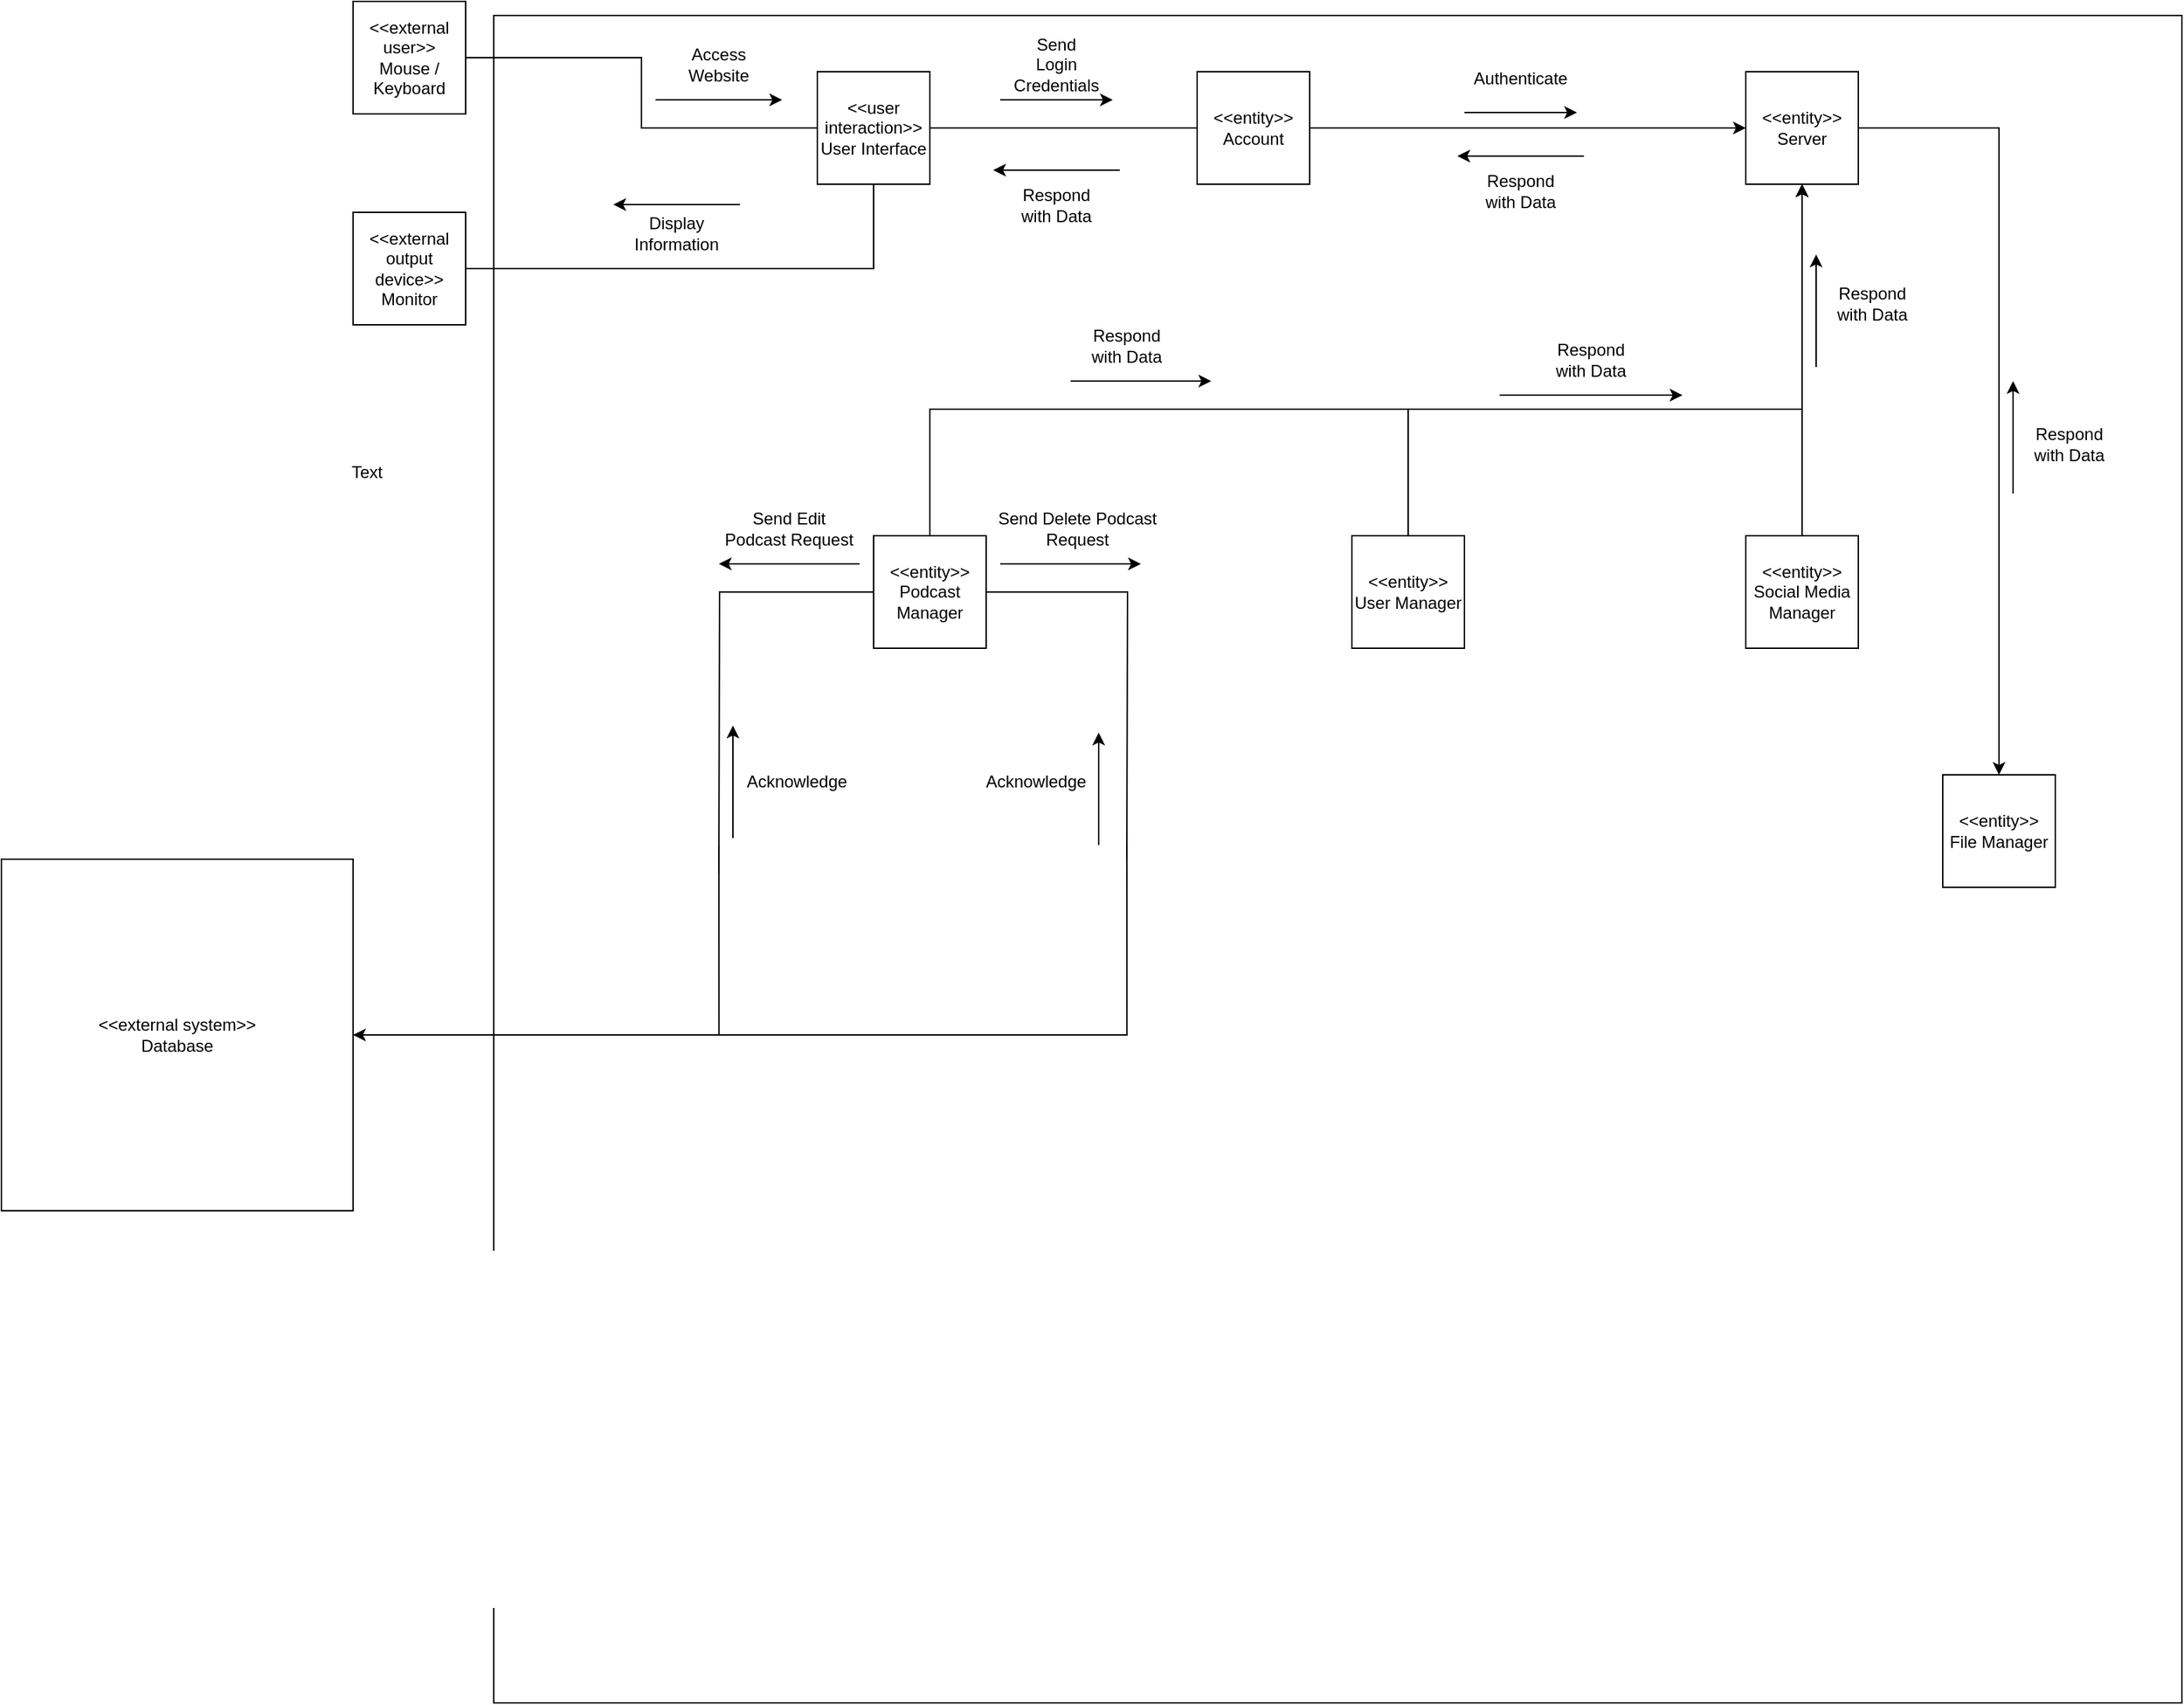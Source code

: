 <mxfile version="22.0.2" type="device">
  <diagram name="Page-1" id="6WJERZKRpdv4S6RsFoXy">
    <mxGraphModel dx="1941" dy="638" grid="1" gridSize="10" guides="1" tooltips="1" connect="1" arrows="1" fold="1" page="1" pageScale="1" pageWidth="850" pageHeight="1100" math="0" shadow="0">
      <root>
        <mxCell id="0" />
        <mxCell id="1" parent="0" />
        <mxCell id="8paL_Bh5cU5GlHEFZkek-1" value="" style="whiteSpace=wrap;html=1;aspect=fixed;" vertex="1" parent="1">
          <mxGeometry x="90" y="130" width="1200" height="1200" as="geometry" />
        </mxCell>
        <mxCell id="8paL_Bh5cU5GlHEFZkek-6" style="edgeStyle=orthogonalEdgeStyle;rounded=0;orthogonalLoop=1;jettySize=auto;html=1;entryX=0;entryY=0.5;entryDx=0;entryDy=0;endArrow=none;endFill=0;" edge="1" parent="1" source="8paL_Bh5cU5GlHEFZkek-3" target="8paL_Bh5cU5GlHEFZkek-5">
          <mxGeometry relative="1" as="geometry" />
        </mxCell>
        <mxCell id="8paL_Bh5cU5GlHEFZkek-3" value="&amp;lt;&amp;lt;external user&amp;gt;&amp;gt;&lt;br&gt;Mouse / Keyboard" style="whiteSpace=wrap;html=1;aspect=fixed;" vertex="1" parent="1">
          <mxGeometry x="-10" y="120" width="80" height="80" as="geometry" />
        </mxCell>
        <mxCell id="8paL_Bh5cU5GlHEFZkek-4" value="&amp;lt;&amp;lt;external output device&amp;gt;&amp;gt;&lt;br&gt;Monitor" style="whiteSpace=wrap;html=1;aspect=fixed;" vertex="1" parent="1">
          <mxGeometry x="-10" y="270" width="80" height="80" as="geometry" />
        </mxCell>
        <mxCell id="8paL_Bh5cU5GlHEFZkek-7" style="edgeStyle=orthogonalEdgeStyle;rounded=0;orthogonalLoop=1;jettySize=auto;html=1;entryX=1;entryY=0.5;entryDx=0;entryDy=0;endArrow=none;endFill=0;" edge="1" parent="1" source="8paL_Bh5cU5GlHEFZkek-5" target="8paL_Bh5cU5GlHEFZkek-4">
          <mxGeometry relative="1" as="geometry">
            <Array as="points">
              <mxPoint x="360" y="310" />
            </Array>
          </mxGeometry>
        </mxCell>
        <mxCell id="8paL_Bh5cU5GlHEFZkek-14" style="edgeStyle=orthogonalEdgeStyle;rounded=0;orthogonalLoop=1;jettySize=auto;html=1;entryX=0;entryY=0.5;entryDx=0;entryDy=0;endArrow=none;endFill=0;" edge="1" parent="1" source="8paL_Bh5cU5GlHEFZkek-5" target="8paL_Bh5cU5GlHEFZkek-13">
          <mxGeometry relative="1" as="geometry" />
        </mxCell>
        <mxCell id="8paL_Bh5cU5GlHEFZkek-5" value="&amp;lt;&amp;lt;user interaction&amp;gt;&amp;gt;&lt;br&gt;User Interface" style="whiteSpace=wrap;html=1;aspect=fixed;" vertex="1" parent="1">
          <mxGeometry x="320" y="170" width="80" height="80" as="geometry" />
        </mxCell>
        <mxCell id="8paL_Bh5cU5GlHEFZkek-10" value="Display Information" style="text;html=1;strokeColor=none;fillColor=none;align=center;verticalAlign=middle;whiteSpace=wrap;rounded=0;" vertex="1" parent="1">
          <mxGeometry x="190" y="270" width="60" height="30" as="geometry" />
        </mxCell>
        <mxCell id="8paL_Bh5cU5GlHEFZkek-11" value="Access Website" style="text;html=1;strokeColor=none;fillColor=none;align=center;verticalAlign=middle;whiteSpace=wrap;rounded=0;" vertex="1" parent="1">
          <mxGeometry x="220" y="150" width="60" height="30" as="geometry" />
        </mxCell>
        <mxCell id="8paL_Bh5cU5GlHEFZkek-13" value="&amp;lt;&amp;lt;entity&amp;gt;&amp;gt;&lt;br&gt;Account" style="whiteSpace=wrap;html=1;aspect=fixed;" vertex="1" parent="1">
          <mxGeometry x="590" y="170" width="80" height="80" as="geometry" />
        </mxCell>
        <mxCell id="8paL_Bh5cU5GlHEFZkek-15" value="" style="endArrow=classic;html=1;rounded=0;" edge="1" parent="1">
          <mxGeometry width="50" height="50" relative="1" as="geometry">
            <mxPoint x="450" y="190" as="sourcePoint" />
            <mxPoint x="530" y="190" as="targetPoint" />
          </mxGeometry>
        </mxCell>
        <mxCell id="8paL_Bh5cU5GlHEFZkek-17" value="Send Login Credentials" style="text;html=1;strokeColor=none;fillColor=none;align=center;verticalAlign=middle;whiteSpace=wrap;rounded=0;" vertex="1" parent="1">
          <mxGeometry x="460" y="150" width="60" height="30" as="geometry" />
        </mxCell>
        <mxCell id="8paL_Bh5cU5GlHEFZkek-18" value="Respond with Data" style="text;html=1;strokeColor=none;fillColor=none;align=center;verticalAlign=middle;whiteSpace=wrap;rounded=0;" vertex="1" parent="1">
          <mxGeometry x="460" y="250" width="60" height="30" as="geometry" />
        </mxCell>
        <mxCell id="8paL_Bh5cU5GlHEFZkek-19" value="" style="endArrow=classic;html=1;rounded=0;" edge="1" parent="1">
          <mxGeometry width="50" height="50" relative="1" as="geometry">
            <mxPoint x="535" y="240" as="sourcePoint" />
            <mxPoint x="445" y="240" as="targetPoint" />
            <Array as="points">
              <mxPoint x="515" y="240" />
            </Array>
          </mxGeometry>
        </mxCell>
        <mxCell id="8paL_Bh5cU5GlHEFZkek-23" value="" style="endArrow=classic;html=1;rounded=0;" edge="1" parent="1">
          <mxGeometry width="50" height="50" relative="1" as="geometry">
            <mxPoint x="265" y="264.5" as="sourcePoint" />
            <mxPoint x="175" y="264.5" as="targetPoint" />
            <Array as="points">
              <mxPoint x="245" y="264.5" />
            </Array>
          </mxGeometry>
        </mxCell>
        <mxCell id="8paL_Bh5cU5GlHEFZkek-24" value="" style="endArrow=classic;html=1;rounded=0;" edge="1" parent="1">
          <mxGeometry width="50" height="50" relative="1" as="geometry">
            <mxPoint x="225" y="190" as="sourcePoint" />
            <mxPoint x="295" y="190" as="targetPoint" />
            <Array as="points">
              <mxPoint x="205" y="190" />
            </Array>
          </mxGeometry>
        </mxCell>
        <mxCell id="8paL_Bh5cU5GlHEFZkek-25" style="edgeStyle=orthogonalEdgeStyle;rounded=0;orthogonalLoop=1;jettySize=auto;html=1;" edge="1" parent="1" source="8paL_Bh5cU5GlHEFZkek-13" target="8paL_Bh5cU5GlHEFZkek-26">
          <mxGeometry relative="1" as="geometry" />
        </mxCell>
        <mxCell id="8paL_Bh5cU5GlHEFZkek-64" style="edgeStyle=orthogonalEdgeStyle;rounded=0;orthogonalLoop=1;jettySize=auto;html=1;entryX=0.5;entryY=0;entryDx=0;entryDy=0;" edge="1" parent="1" source="8paL_Bh5cU5GlHEFZkek-26" target="8paL_Bh5cU5GlHEFZkek-62">
          <mxGeometry relative="1" as="geometry" />
        </mxCell>
        <mxCell id="8paL_Bh5cU5GlHEFZkek-26" value="&amp;lt;&amp;lt;entity&amp;gt;&amp;gt;&lt;br&gt;Server" style="whiteSpace=wrap;html=1;aspect=fixed;" vertex="1" parent="1">
          <mxGeometry x="980" y="170" width="80" height="80" as="geometry" />
        </mxCell>
        <mxCell id="8paL_Bh5cU5GlHEFZkek-28" value="" style="endArrow=classic;html=1;rounded=0;" edge="1" parent="1">
          <mxGeometry width="50" height="50" relative="1" as="geometry">
            <mxPoint x="780" y="199" as="sourcePoint" />
            <mxPoint x="860" y="199" as="targetPoint" />
          </mxGeometry>
        </mxCell>
        <mxCell id="8paL_Bh5cU5GlHEFZkek-29" value="Authenticate" style="text;html=1;strokeColor=none;fillColor=none;align=center;verticalAlign=middle;whiteSpace=wrap;rounded=0;" vertex="1" parent="1">
          <mxGeometry x="790" y="160" width="60" height="30" as="geometry" />
        </mxCell>
        <mxCell id="8paL_Bh5cU5GlHEFZkek-30" value="Respond with Data" style="text;html=1;strokeColor=none;fillColor=none;align=center;verticalAlign=middle;whiteSpace=wrap;rounded=0;" vertex="1" parent="1">
          <mxGeometry x="790" y="240" width="60" height="30" as="geometry" />
        </mxCell>
        <mxCell id="8paL_Bh5cU5GlHEFZkek-31" value="" style="endArrow=classic;html=1;rounded=0;" edge="1" parent="1">
          <mxGeometry width="50" height="50" relative="1" as="geometry">
            <mxPoint x="865" y="230" as="sourcePoint" />
            <mxPoint x="775" y="230" as="targetPoint" />
            <Array as="points">
              <mxPoint x="845" y="230" />
            </Array>
          </mxGeometry>
        </mxCell>
        <mxCell id="8paL_Bh5cU5GlHEFZkek-35" style="edgeStyle=orthogonalEdgeStyle;rounded=0;orthogonalLoop=1;jettySize=auto;html=1;entryX=0.5;entryY=1;entryDx=0;entryDy=0;" edge="1" parent="1" source="8paL_Bh5cU5GlHEFZkek-32" target="8paL_Bh5cU5GlHEFZkek-26">
          <mxGeometry relative="1" as="geometry">
            <Array as="points">
              <mxPoint x="400" y="410" />
              <mxPoint x="1020" y="410" />
            </Array>
          </mxGeometry>
        </mxCell>
        <mxCell id="8paL_Bh5cU5GlHEFZkek-52" style="edgeStyle=orthogonalEdgeStyle;rounded=0;orthogonalLoop=1;jettySize=auto;html=1;endArrow=none;endFill=0;" edge="1" parent="1" source="8paL_Bh5cU5GlHEFZkek-32">
          <mxGeometry relative="1" as="geometry">
            <mxPoint x="540" y="730" as="targetPoint" />
          </mxGeometry>
        </mxCell>
        <mxCell id="8paL_Bh5cU5GlHEFZkek-54" style="edgeStyle=orthogonalEdgeStyle;rounded=0;orthogonalLoop=1;jettySize=auto;html=1;endArrow=none;endFill=0;" edge="1" parent="1" source="8paL_Bh5cU5GlHEFZkek-32">
          <mxGeometry relative="1" as="geometry">
            <mxPoint x="250" y="740" as="targetPoint" />
          </mxGeometry>
        </mxCell>
        <mxCell id="8paL_Bh5cU5GlHEFZkek-32" value="&amp;lt;&amp;lt;entity&amp;gt;&amp;gt;&lt;br&gt;Podcast Manager" style="whiteSpace=wrap;html=1;aspect=fixed;" vertex="1" parent="1">
          <mxGeometry x="360" y="500" width="80" height="80" as="geometry" />
        </mxCell>
        <mxCell id="8paL_Bh5cU5GlHEFZkek-36" style="edgeStyle=orthogonalEdgeStyle;rounded=0;orthogonalLoop=1;jettySize=auto;html=1;entryX=0.5;entryY=1;entryDx=0;entryDy=0;" edge="1" parent="1" source="8paL_Bh5cU5GlHEFZkek-33" target="8paL_Bh5cU5GlHEFZkek-26">
          <mxGeometry relative="1" as="geometry">
            <Array as="points">
              <mxPoint x="740" y="410" />
              <mxPoint x="1020" y="410" />
            </Array>
          </mxGeometry>
        </mxCell>
        <mxCell id="8paL_Bh5cU5GlHEFZkek-33" value="&amp;lt;&amp;lt;entity&amp;gt;&amp;gt;&lt;br&gt;User Manager" style="whiteSpace=wrap;html=1;aspect=fixed;" vertex="1" parent="1">
          <mxGeometry x="700" y="500" width="80" height="80" as="geometry" />
        </mxCell>
        <mxCell id="8paL_Bh5cU5GlHEFZkek-43" style="edgeStyle=orthogonalEdgeStyle;rounded=0;orthogonalLoop=1;jettySize=auto;html=1;entryX=0.5;entryY=1;entryDx=0;entryDy=0;" edge="1" parent="1" source="8paL_Bh5cU5GlHEFZkek-34" target="8paL_Bh5cU5GlHEFZkek-26">
          <mxGeometry relative="1" as="geometry">
            <Array as="points">
              <mxPoint x="1020" y="450" />
              <mxPoint x="1020" y="450" />
            </Array>
          </mxGeometry>
        </mxCell>
        <mxCell id="8paL_Bh5cU5GlHEFZkek-34" value="&amp;lt;&amp;lt;entity&amp;gt;&amp;gt;&lt;br&gt;Social Media Manager" style="whiteSpace=wrap;html=1;aspect=fixed;" vertex="1" parent="1">
          <mxGeometry x="980" y="500" width="80" height="80" as="geometry" />
        </mxCell>
        <mxCell id="8paL_Bh5cU5GlHEFZkek-39" value="" style="endArrow=classic;html=1;rounded=0;" edge="1" parent="1">
          <mxGeometry width="50" height="50" relative="1" as="geometry">
            <mxPoint x="500" y="390" as="sourcePoint" />
            <mxPoint x="600" y="390" as="targetPoint" />
          </mxGeometry>
        </mxCell>
        <mxCell id="8paL_Bh5cU5GlHEFZkek-40" value="Respond with Data" style="text;html=1;strokeColor=none;fillColor=none;align=center;verticalAlign=middle;whiteSpace=wrap;rounded=0;" vertex="1" parent="1">
          <mxGeometry x="510" y="350" width="60" height="30" as="geometry" />
        </mxCell>
        <mxCell id="8paL_Bh5cU5GlHEFZkek-41" value="Respond with Data" style="text;html=1;strokeColor=none;fillColor=none;align=center;verticalAlign=middle;whiteSpace=wrap;rounded=0;" vertex="1" parent="1">
          <mxGeometry x="840" y="360" width="60" height="30" as="geometry" />
        </mxCell>
        <mxCell id="8paL_Bh5cU5GlHEFZkek-42" value="" style="endArrow=classic;html=1;rounded=0;" edge="1" parent="1">
          <mxGeometry width="50" height="50" relative="1" as="geometry">
            <mxPoint x="825" y="400" as="sourcePoint" />
            <mxPoint x="935" y="400" as="targetPoint" />
            <Array as="points">
              <mxPoint x="805" y="400" />
            </Array>
          </mxGeometry>
        </mxCell>
        <mxCell id="8paL_Bh5cU5GlHEFZkek-46" value="" style="endArrow=classic;html=1;rounded=0;" edge="1" parent="1">
          <mxGeometry width="50" height="50" relative="1" as="geometry">
            <mxPoint x="1030" y="380" as="sourcePoint" />
            <mxPoint x="1030" y="300" as="targetPoint" />
          </mxGeometry>
        </mxCell>
        <mxCell id="8paL_Bh5cU5GlHEFZkek-47" value="Respond with Data" style="text;html=1;strokeColor=none;fillColor=none;align=center;verticalAlign=middle;whiteSpace=wrap;rounded=0;" vertex="1" parent="1">
          <mxGeometry x="1040" y="320" width="60" height="30" as="geometry" />
        </mxCell>
        <mxCell id="8paL_Bh5cU5GlHEFZkek-70" style="edgeStyle=orthogonalEdgeStyle;rounded=0;orthogonalLoop=1;jettySize=auto;html=1;entryX=1;entryY=0.5;entryDx=0;entryDy=0;endArrow=none;endFill=0;" edge="1" parent="1" target="8paL_Bh5cU5GlHEFZkek-68">
          <mxGeometry relative="1" as="geometry">
            <mxPoint x="250.053" y="720" as="sourcePoint" />
            <Array as="points">
              <mxPoint x="250" y="855" />
            </Array>
          </mxGeometry>
        </mxCell>
        <mxCell id="8paL_Bh5cU5GlHEFZkek-71" style="edgeStyle=orthogonalEdgeStyle;rounded=0;orthogonalLoop=1;jettySize=auto;html=1;entryX=1;entryY=0.5;entryDx=0;entryDy=0;" edge="1" parent="1" target="8paL_Bh5cU5GlHEFZkek-68">
          <mxGeometry relative="1" as="geometry">
            <mxPoint x="540.053" y="720" as="sourcePoint" />
            <Array as="points">
              <mxPoint x="540" y="855" />
            </Array>
          </mxGeometry>
        </mxCell>
        <mxCell id="8paL_Bh5cU5GlHEFZkek-55" value="" style="endArrow=classic;html=1;rounded=0;" edge="1" parent="1">
          <mxGeometry width="50" height="50" relative="1" as="geometry">
            <mxPoint x="450" y="520" as="sourcePoint" />
            <mxPoint x="550" y="520" as="targetPoint" />
          </mxGeometry>
        </mxCell>
        <mxCell id="8paL_Bh5cU5GlHEFZkek-56" value="Send Delete Podcast Request" style="text;html=1;strokeColor=none;fillColor=none;align=center;verticalAlign=middle;whiteSpace=wrap;rounded=0;" vertex="1" parent="1">
          <mxGeometry x="440" y="480" width="130" height="30" as="geometry" />
        </mxCell>
        <mxCell id="8paL_Bh5cU5GlHEFZkek-58" value="Send Edit Podcast Request" style="text;html=1;strokeColor=none;fillColor=none;align=center;verticalAlign=middle;whiteSpace=wrap;rounded=0;" vertex="1" parent="1">
          <mxGeometry x="250" y="480" width="100" height="30" as="geometry" />
        </mxCell>
        <mxCell id="8paL_Bh5cU5GlHEFZkek-59" value="" style="endArrow=classic;html=1;rounded=0;" edge="1" parent="1">
          <mxGeometry width="50" height="50" relative="1" as="geometry">
            <mxPoint x="350" y="520" as="sourcePoint" />
            <mxPoint x="250" y="520" as="targetPoint" />
            <Array as="points">
              <mxPoint x="330" y="520" />
            </Array>
          </mxGeometry>
        </mxCell>
        <mxCell id="8paL_Bh5cU5GlHEFZkek-61" value="Text" style="text;html=1;strokeColor=none;fillColor=none;align=center;verticalAlign=middle;whiteSpace=wrap;rounded=0;" vertex="1" parent="1">
          <mxGeometry x="-30" y="440" width="60" height="30" as="geometry" />
        </mxCell>
        <mxCell id="8paL_Bh5cU5GlHEFZkek-62" value="&amp;lt;&amp;lt;entity&amp;gt;&amp;gt;&lt;br&gt;File Manager" style="whiteSpace=wrap;html=1;aspect=fixed;" vertex="1" parent="1">
          <mxGeometry x="1120" y="670" width="80" height="80" as="geometry" />
        </mxCell>
        <mxCell id="8paL_Bh5cU5GlHEFZkek-65" value="" style="endArrow=classic;html=1;rounded=0;" edge="1" parent="1">
          <mxGeometry width="50" height="50" relative="1" as="geometry">
            <mxPoint x="1170" y="470" as="sourcePoint" />
            <mxPoint x="1170" y="390" as="targetPoint" />
          </mxGeometry>
        </mxCell>
        <mxCell id="8paL_Bh5cU5GlHEFZkek-66" value="Respond with Data" style="text;html=1;strokeColor=none;fillColor=none;align=center;verticalAlign=middle;whiteSpace=wrap;rounded=0;" vertex="1" parent="1">
          <mxGeometry x="1180" y="420" width="60" height="30" as="geometry" />
        </mxCell>
        <mxCell id="8paL_Bh5cU5GlHEFZkek-68" value="&amp;lt;&amp;lt;external system&amp;gt;&amp;gt;&lt;br&gt;Database" style="whiteSpace=wrap;html=1;aspect=fixed;" vertex="1" parent="1">
          <mxGeometry x="-260" y="730" width="250" height="250" as="geometry" />
        </mxCell>
        <mxCell id="8paL_Bh5cU5GlHEFZkek-72" value="Acknowledge&lt;br&gt;" style="text;html=1;align=center;verticalAlign=middle;resizable=0;points=[];autosize=1;strokeColor=none;fillColor=none;" vertex="1" parent="1">
          <mxGeometry x="430" y="660" width="90" height="30" as="geometry" />
        </mxCell>
        <mxCell id="8paL_Bh5cU5GlHEFZkek-73" value="Acknowledge&lt;br&gt;" style="text;html=1;align=center;verticalAlign=middle;resizable=0;points=[];autosize=1;strokeColor=none;fillColor=none;" vertex="1" parent="1">
          <mxGeometry x="260" y="660" width="90" height="30" as="geometry" />
        </mxCell>
        <mxCell id="8paL_Bh5cU5GlHEFZkek-74" value="" style="endArrow=classic;html=1;rounded=0;" edge="1" parent="1">
          <mxGeometry width="50" height="50" relative="1" as="geometry">
            <mxPoint x="260" y="715" as="sourcePoint" />
            <mxPoint x="260" y="635" as="targetPoint" />
          </mxGeometry>
        </mxCell>
        <mxCell id="8paL_Bh5cU5GlHEFZkek-75" value="" style="endArrow=classic;html=1;rounded=0;" edge="1" parent="1">
          <mxGeometry width="50" height="50" relative="1" as="geometry">
            <mxPoint x="520" y="720" as="sourcePoint" />
            <mxPoint x="520" y="640" as="targetPoint" />
          </mxGeometry>
        </mxCell>
      </root>
    </mxGraphModel>
  </diagram>
</mxfile>
